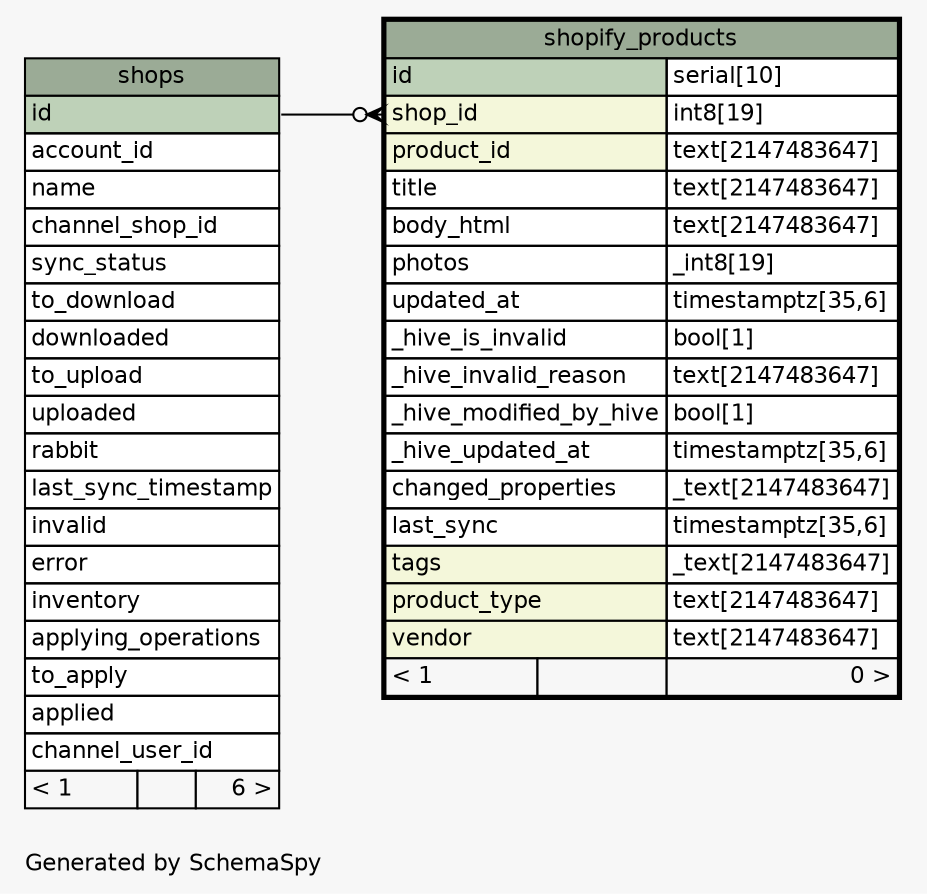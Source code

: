 // dot 2.40.1 on Linux 4.12.12-gentoo
// SchemaSpy rev 590
digraph "oneDegreeRelationshipsDiagram" {
  graph [
    rankdir="RL"
    bgcolor="#f7f7f7"
    label="\nGenerated by SchemaSpy"
    labeljust="l"
    nodesep="0.18"
    ranksep="0.46"
    fontname="Helvetica"
    fontsize="11"
  ];
  node [
    fontname="Helvetica"
    fontsize="11"
    shape="plaintext"
  ];
  edge [
    arrowsize="0.8"
  ];
  "shopify_products":"shop_id":w -> "shops":"id":e [arrowhead=none dir=back arrowtail=crowodot];
  "shopify_products" [
    label=<
    <TABLE BORDER="2" CELLBORDER="1" CELLSPACING="0" BGCOLOR="#ffffff">
      <TR><TD COLSPAN="3" BGCOLOR="#9bab96" ALIGN="CENTER">shopify_products</TD></TR>
      <TR><TD PORT="id" COLSPAN="2" BGCOLOR="#bed1b8" ALIGN="LEFT">id</TD><TD PORT="id.type" ALIGN="LEFT">serial[10]</TD></TR>
      <TR><TD PORT="shop_id" COLSPAN="2" BGCOLOR="#f4f7da" ALIGN="LEFT">shop_id</TD><TD PORT="shop_id.type" ALIGN="LEFT">int8[19]</TD></TR>
      <TR><TD PORT="product_id" COLSPAN="2" BGCOLOR="#f4f7da" ALIGN="LEFT">product_id</TD><TD PORT="product_id.type" ALIGN="LEFT">text[2147483647]</TD></TR>
      <TR><TD PORT="title" COLSPAN="2" ALIGN="LEFT">title</TD><TD PORT="title.type" ALIGN="LEFT">text[2147483647]</TD></TR>
      <TR><TD PORT="body_html" COLSPAN="2" ALIGN="LEFT">body_html</TD><TD PORT="body_html.type" ALIGN="LEFT">text[2147483647]</TD></TR>
      <TR><TD PORT="photos" COLSPAN="2" ALIGN="LEFT">photos</TD><TD PORT="photos.type" ALIGN="LEFT">_int8[19]</TD></TR>
      <TR><TD PORT="updated_at" COLSPAN="2" ALIGN="LEFT">updated_at</TD><TD PORT="updated_at.type" ALIGN="LEFT">timestamptz[35,6]</TD></TR>
      <TR><TD PORT="_hive_is_invalid" COLSPAN="2" ALIGN="LEFT">_hive_is_invalid</TD><TD PORT="_hive_is_invalid.type" ALIGN="LEFT">bool[1]</TD></TR>
      <TR><TD PORT="_hive_invalid_reason" COLSPAN="2" ALIGN="LEFT">_hive_invalid_reason</TD><TD PORT="_hive_invalid_reason.type" ALIGN="LEFT">text[2147483647]</TD></TR>
      <TR><TD PORT="_hive_modified_by_hive" COLSPAN="2" ALIGN="LEFT">_hive_modified_by_hive</TD><TD PORT="_hive_modified_by_hive.type" ALIGN="LEFT">bool[1]</TD></TR>
      <TR><TD PORT="_hive_updated_at" COLSPAN="2" ALIGN="LEFT">_hive_updated_at</TD><TD PORT="_hive_updated_at.type" ALIGN="LEFT">timestamptz[35,6]</TD></TR>
      <TR><TD PORT="changed_properties" COLSPAN="2" ALIGN="LEFT">changed_properties</TD><TD PORT="changed_properties.type" ALIGN="LEFT">_text[2147483647]</TD></TR>
      <TR><TD PORT="last_sync" COLSPAN="2" ALIGN="LEFT">last_sync</TD><TD PORT="last_sync.type" ALIGN="LEFT">timestamptz[35,6]</TD></TR>
      <TR><TD PORT="tags" COLSPAN="2" BGCOLOR="#f4f7da" ALIGN="LEFT">tags</TD><TD PORT="tags.type" ALIGN="LEFT">_text[2147483647]</TD></TR>
      <TR><TD PORT="product_type" COLSPAN="2" BGCOLOR="#f4f7da" ALIGN="LEFT">product_type</TD><TD PORT="product_type.type" ALIGN="LEFT">text[2147483647]</TD></TR>
      <TR><TD PORT="vendor" COLSPAN="2" BGCOLOR="#f4f7da" ALIGN="LEFT">vendor</TD><TD PORT="vendor.type" ALIGN="LEFT">text[2147483647]</TD></TR>
      <TR><TD ALIGN="LEFT" BGCOLOR="#f7f7f7">&lt; 1</TD><TD ALIGN="RIGHT" BGCOLOR="#f7f7f7">  </TD><TD ALIGN="RIGHT" BGCOLOR="#f7f7f7">0 &gt;</TD></TR>
    </TABLE>>
    URL="shopify_products.html"
    tooltip="shopify_products"
  ];
  "shops" [
    label=<
    <TABLE BORDER="0" CELLBORDER="1" CELLSPACING="0" BGCOLOR="#ffffff">
      <TR><TD COLSPAN="3" BGCOLOR="#9bab96" ALIGN="CENTER">shops</TD></TR>
      <TR><TD PORT="id" COLSPAN="3" BGCOLOR="#bed1b8" ALIGN="LEFT">id</TD></TR>
      <TR><TD PORT="account_id" COLSPAN="3" ALIGN="LEFT">account_id</TD></TR>
      <TR><TD PORT="name" COLSPAN="3" ALIGN="LEFT">name</TD></TR>
      <TR><TD PORT="channel_shop_id" COLSPAN="3" ALIGN="LEFT">channel_shop_id</TD></TR>
      <TR><TD PORT="sync_status" COLSPAN="3" ALIGN="LEFT">sync_status</TD></TR>
      <TR><TD PORT="to_download" COLSPAN="3" ALIGN="LEFT">to_download</TD></TR>
      <TR><TD PORT="downloaded" COLSPAN="3" ALIGN="LEFT">downloaded</TD></TR>
      <TR><TD PORT="to_upload" COLSPAN="3" ALIGN="LEFT">to_upload</TD></TR>
      <TR><TD PORT="uploaded" COLSPAN="3" ALIGN="LEFT">uploaded</TD></TR>
      <TR><TD PORT="rabbit" COLSPAN="3" ALIGN="LEFT">rabbit</TD></TR>
      <TR><TD PORT="last_sync_timestamp" COLSPAN="3" ALIGN="LEFT">last_sync_timestamp</TD></TR>
      <TR><TD PORT="invalid" COLSPAN="3" ALIGN="LEFT">invalid</TD></TR>
      <TR><TD PORT="error" COLSPAN="3" ALIGN="LEFT">error</TD></TR>
      <TR><TD PORT="inventory" COLSPAN="3" ALIGN="LEFT">inventory</TD></TR>
      <TR><TD PORT="applying_operations" COLSPAN="3" ALIGN="LEFT">applying_operations</TD></TR>
      <TR><TD PORT="to_apply" COLSPAN="3" ALIGN="LEFT">to_apply</TD></TR>
      <TR><TD PORT="applied" COLSPAN="3" ALIGN="LEFT">applied</TD></TR>
      <TR><TD PORT="channel_user_id" COLSPAN="3" ALIGN="LEFT">channel_user_id</TD></TR>
      <TR><TD ALIGN="LEFT" BGCOLOR="#f7f7f7">&lt; 1</TD><TD ALIGN="RIGHT" BGCOLOR="#f7f7f7">  </TD><TD ALIGN="RIGHT" BGCOLOR="#f7f7f7">6 &gt;</TD></TR>
    </TABLE>>
    URL="shops.html"
    tooltip="shops"
  ];
}
